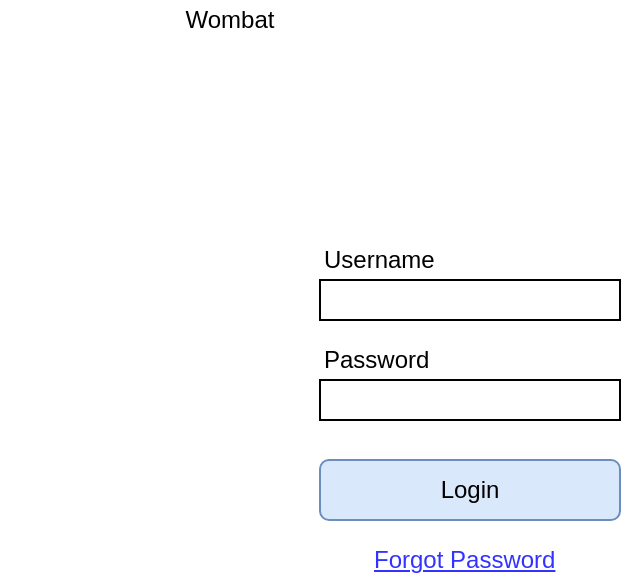 <mxfile version="12.6.5" type="device" pages="4"><diagram id="NbB9SmiJWmWpGgDxxpRU" name="Login"><mxGraphModel dx="786" dy="1220" grid="1" gridSize="10" guides="1" tooltips="1" connect="1" arrows="1" fold="1" page="0" pageScale="1" pageWidth="1600" pageHeight="900" math="0" shadow="0"><root><mxCell id="0"/><mxCell id="1" style="" parent="0"/><mxCell id="saKfeHX9p6R6YhuP-io8-2" value="Wombat" style="text;html=1;strokeColor=none;fillColor=none;align=center;verticalAlign=middle;whiteSpace=wrap;rounded=0;" vertex="1" parent="1"><mxGeometry x="50" y="50" width="230" height="20" as="geometry"/></mxCell><mxCell id="iIYRZ1w4y41pcz2gtgns-8" value="" style="group;align=left;" vertex="1" connectable="0" parent="1"><mxGeometry x="210" y="170" width="150" height="40" as="geometry"/></mxCell><mxCell id="iIYRZ1w4y41pcz2gtgns-9" value="Username" style="text;html=1;strokeColor=none;fillColor=none;align=left;verticalAlign=middle;rounded=0;labelPosition=center;verticalLabelPosition=middle;rotation=0;whiteSpace=wrap;horizontal=1;" vertex="1" parent="iIYRZ1w4y41pcz2gtgns-8"><mxGeometry width="150" height="20" as="geometry"/></mxCell><mxCell id="iIYRZ1w4y41pcz2gtgns-10" value="" style="rounded=0;whiteSpace=wrap;html=1;" vertex="1" parent="iIYRZ1w4y41pcz2gtgns-8"><mxGeometry y="20" width="150" height="20" as="geometry"/></mxCell><mxCell id="iIYRZ1w4y41pcz2gtgns-11" value="" style="group;align=left;" vertex="1" connectable="0" parent="1"><mxGeometry x="210" y="220" width="150" height="40" as="geometry"/></mxCell><mxCell id="iIYRZ1w4y41pcz2gtgns-12" value="Password" style="text;html=1;strokeColor=none;fillColor=none;align=left;verticalAlign=middle;rounded=0;labelPosition=center;verticalLabelPosition=middle;rotation=0;whiteSpace=wrap;horizontal=1;" vertex="1" parent="iIYRZ1w4y41pcz2gtgns-11"><mxGeometry width="150" height="20" as="geometry"/></mxCell><mxCell id="iIYRZ1w4y41pcz2gtgns-13" value="" style="rounded=0;whiteSpace=wrap;html=1;" vertex="1" parent="iIYRZ1w4y41pcz2gtgns-11"><mxGeometry y="20" width="150" height="20" as="geometry"/></mxCell><UserObject label="" link="data:page/id,TUObgUPtRdydIZzcGIJ_" id="U6O_fOwAGBtLpZ618CV2-25"><mxCell style="group;align=center;" vertex="1" connectable="0" parent="1"><mxGeometry x="210" y="280" width="150" height="30" as="geometry"/></mxCell></UserObject><mxCell id="U6O_fOwAGBtLpZ618CV2-26" value="" style="rounded=1;whiteSpace=wrap;html=1;align=left;fillColor=#dae8fc;strokeColor=#6c8ebf;" vertex="1" parent="U6O_fOwAGBtLpZ618CV2-25"><mxGeometry width="150" height="30" as="geometry"/></mxCell><mxCell id="U6O_fOwAGBtLpZ618CV2-27" value="Login" style="text;html=1;strokeColor=none;fillColor=none;align=center;verticalAlign=middle;whiteSpace=wrap;rounded=0;" vertex="1" parent="U6O_fOwAGBtLpZ618CV2-25"><mxGeometry width="150" height="30" as="geometry"/></mxCell><UserObject label="Forgot Password" link="data:page/id,A9AUXGiYwHD73Q9ngn2B" id="U6O_fOwAGBtLpZ618CV2-31"><mxCell style="text;html=1;align=left;verticalAlign=middle;whiteSpace=wrap;rounded=0;fontColor=#3333FF;fontStyle=4" vertex="1" parent="1"><mxGeometry x="235" y="320" width="100" height="20" as="geometry"/></mxCell></UserObject></root></mxGraphModel></diagram><diagram id="A9AUXGiYwHD73Q9ngn2B" name="Forgot Password"><mxGraphModel dx="1186" dy="1220" grid="1" gridSize="10" guides="1" tooltips="1" connect="1" arrows="1" fold="1" page="0" pageScale="1" pageWidth="1600" pageHeight="900" math="0" shadow="0"><root><mxCell id="P6RxF0vrWFehRuTz_nsK-0"/><mxCell id="P6RxF0vrWFehRuTz_nsK-1" parent="P6RxF0vrWFehRuTz_nsK-0"/><mxCell id="kOvKzuVNRXYYvhtPEGjN-0" value="Forgot Password" style="text;html=1;align=center;verticalAlign=middle;resizable=0;points=[];autosize=1;fontColor=#000000;" vertex="1" parent="P6RxF0vrWFehRuTz_nsK-1"><mxGeometry x="-27" y="341" width="110" height="20" as="geometry"/></mxCell></root></mxGraphModel></diagram><diagram id="TUObgUPtRdydIZzcGIJ_" name="Dashboard Home"><mxGraphModel dx="1186" dy="1220" grid="1" gridSize="10" guides="1" tooltips="1" connect="1" arrows="1" fold="1" page="0" pageScale="1" pageWidth="1600" pageHeight="900" math="0" shadow="0"><root><mxCell id="w0YkxD4dfplkByRSYQTa-0"/><mxCell id="w0YkxD4dfplkByRSYQTa-1" parent="w0YkxD4dfplkByRSYQTa-0"/><mxCell id="MrUDQSvzOGx7_erdsYr1-0" value="Dashboard Home" style="text;html=1;align=center;verticalAlign=middle;resizable=0;points=[];autosize=1;fontColor=#000000;" vertex="1" parent="w0YkxD4dfplkByRSYQTa-1"><mxGeometry x="-53" y="379" width="110" height="20" as="geometry"/></mxCell></root></mxGraphModel></diagram><diagram id="UcLssiuyn0Wyb_u-rXGs" name="App Management"><mxGraphModel dx="2066" dy="1220" grid="1" gridSize="10" guides="1" tooltips="1" connect="1" arrows="1" fold="1" page="0" pageScale="1" pageWidth="1600" pageHeight="900" math="0" shadow="0"><root><mxCell id="4DwsNSWeuIpbgKo1COVX-0"/><mxCell id="4DwsNSWeuIpbgKo1COVX-1" parent="4DwsNSWeuIpbgKo1COVX-0"/></root></mxGraphModel></diagram></mxfile>